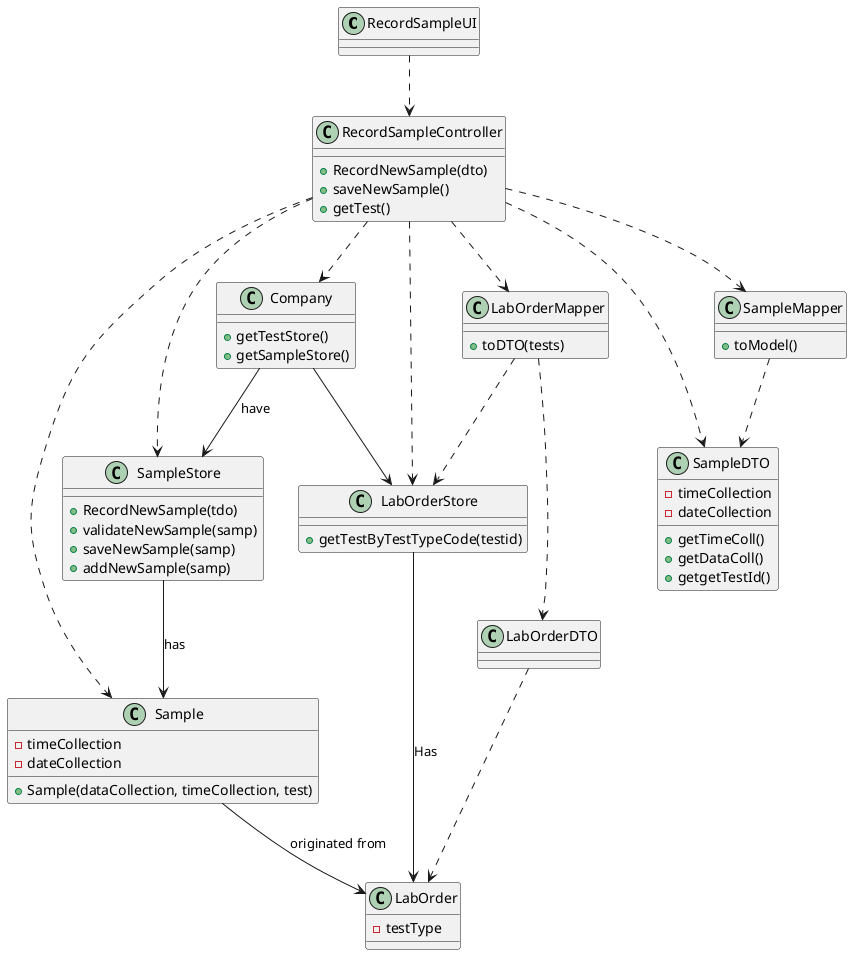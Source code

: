 @startuml
RecordSampleUI ..> RecordSampleController
RecordSampleController..>Company
RecordSampleController..>Sample
RecordSampleController..>LabOrderMapper 
RecordSampleController..>SampleDTO
RecordSampleController..>SampleStore
RecordSampleController..>SampleMapper
RecordSampleController..>LabOrderStore




RecordSampleController : +RecordNewSample(dto)
RecordSampleController : +saveNewSample()
RecordSampleController : +getTest()


Company --> SampleStore : have

SampleStore --> Sample: has

Company --> LabOrderStore

LabOrderStore : +getTestByTestTypeCode(testid)

LabOrderMapper ..> LabOrderDTO
LabOrderDTO..> LabOrder
Sample --> LabOrder: originated from


LabOrderStore --> LabOrder : Has
SampleMapper ..> SampleDTO


LabOrderMapper ..> LabOrderStore


LabOrder : -testType


LabOrderMapper : +toDTO(tests)

SampleMapper : +toModel()




Company : +getTestStore()
Company : +getSampleStore()

SampleStore : +RecordNewSample(tdo)
SampleStore : +validateNewSample(samp)
SampleStore : +saveNewSample(samp)
SampleStore : +addNewSample(samp)

SampleDTO : +getTimeColl()
SampleDTO : +getDataColl()
SampleDTO : +getgetTestId()


SampleDTO : -timeCollection
SampleDTO : -dateCollection


Sample : +Sample(dataCollection, timeCollection, test)
Sample : -timeCollection
Sample : -dateCollection
@enduml